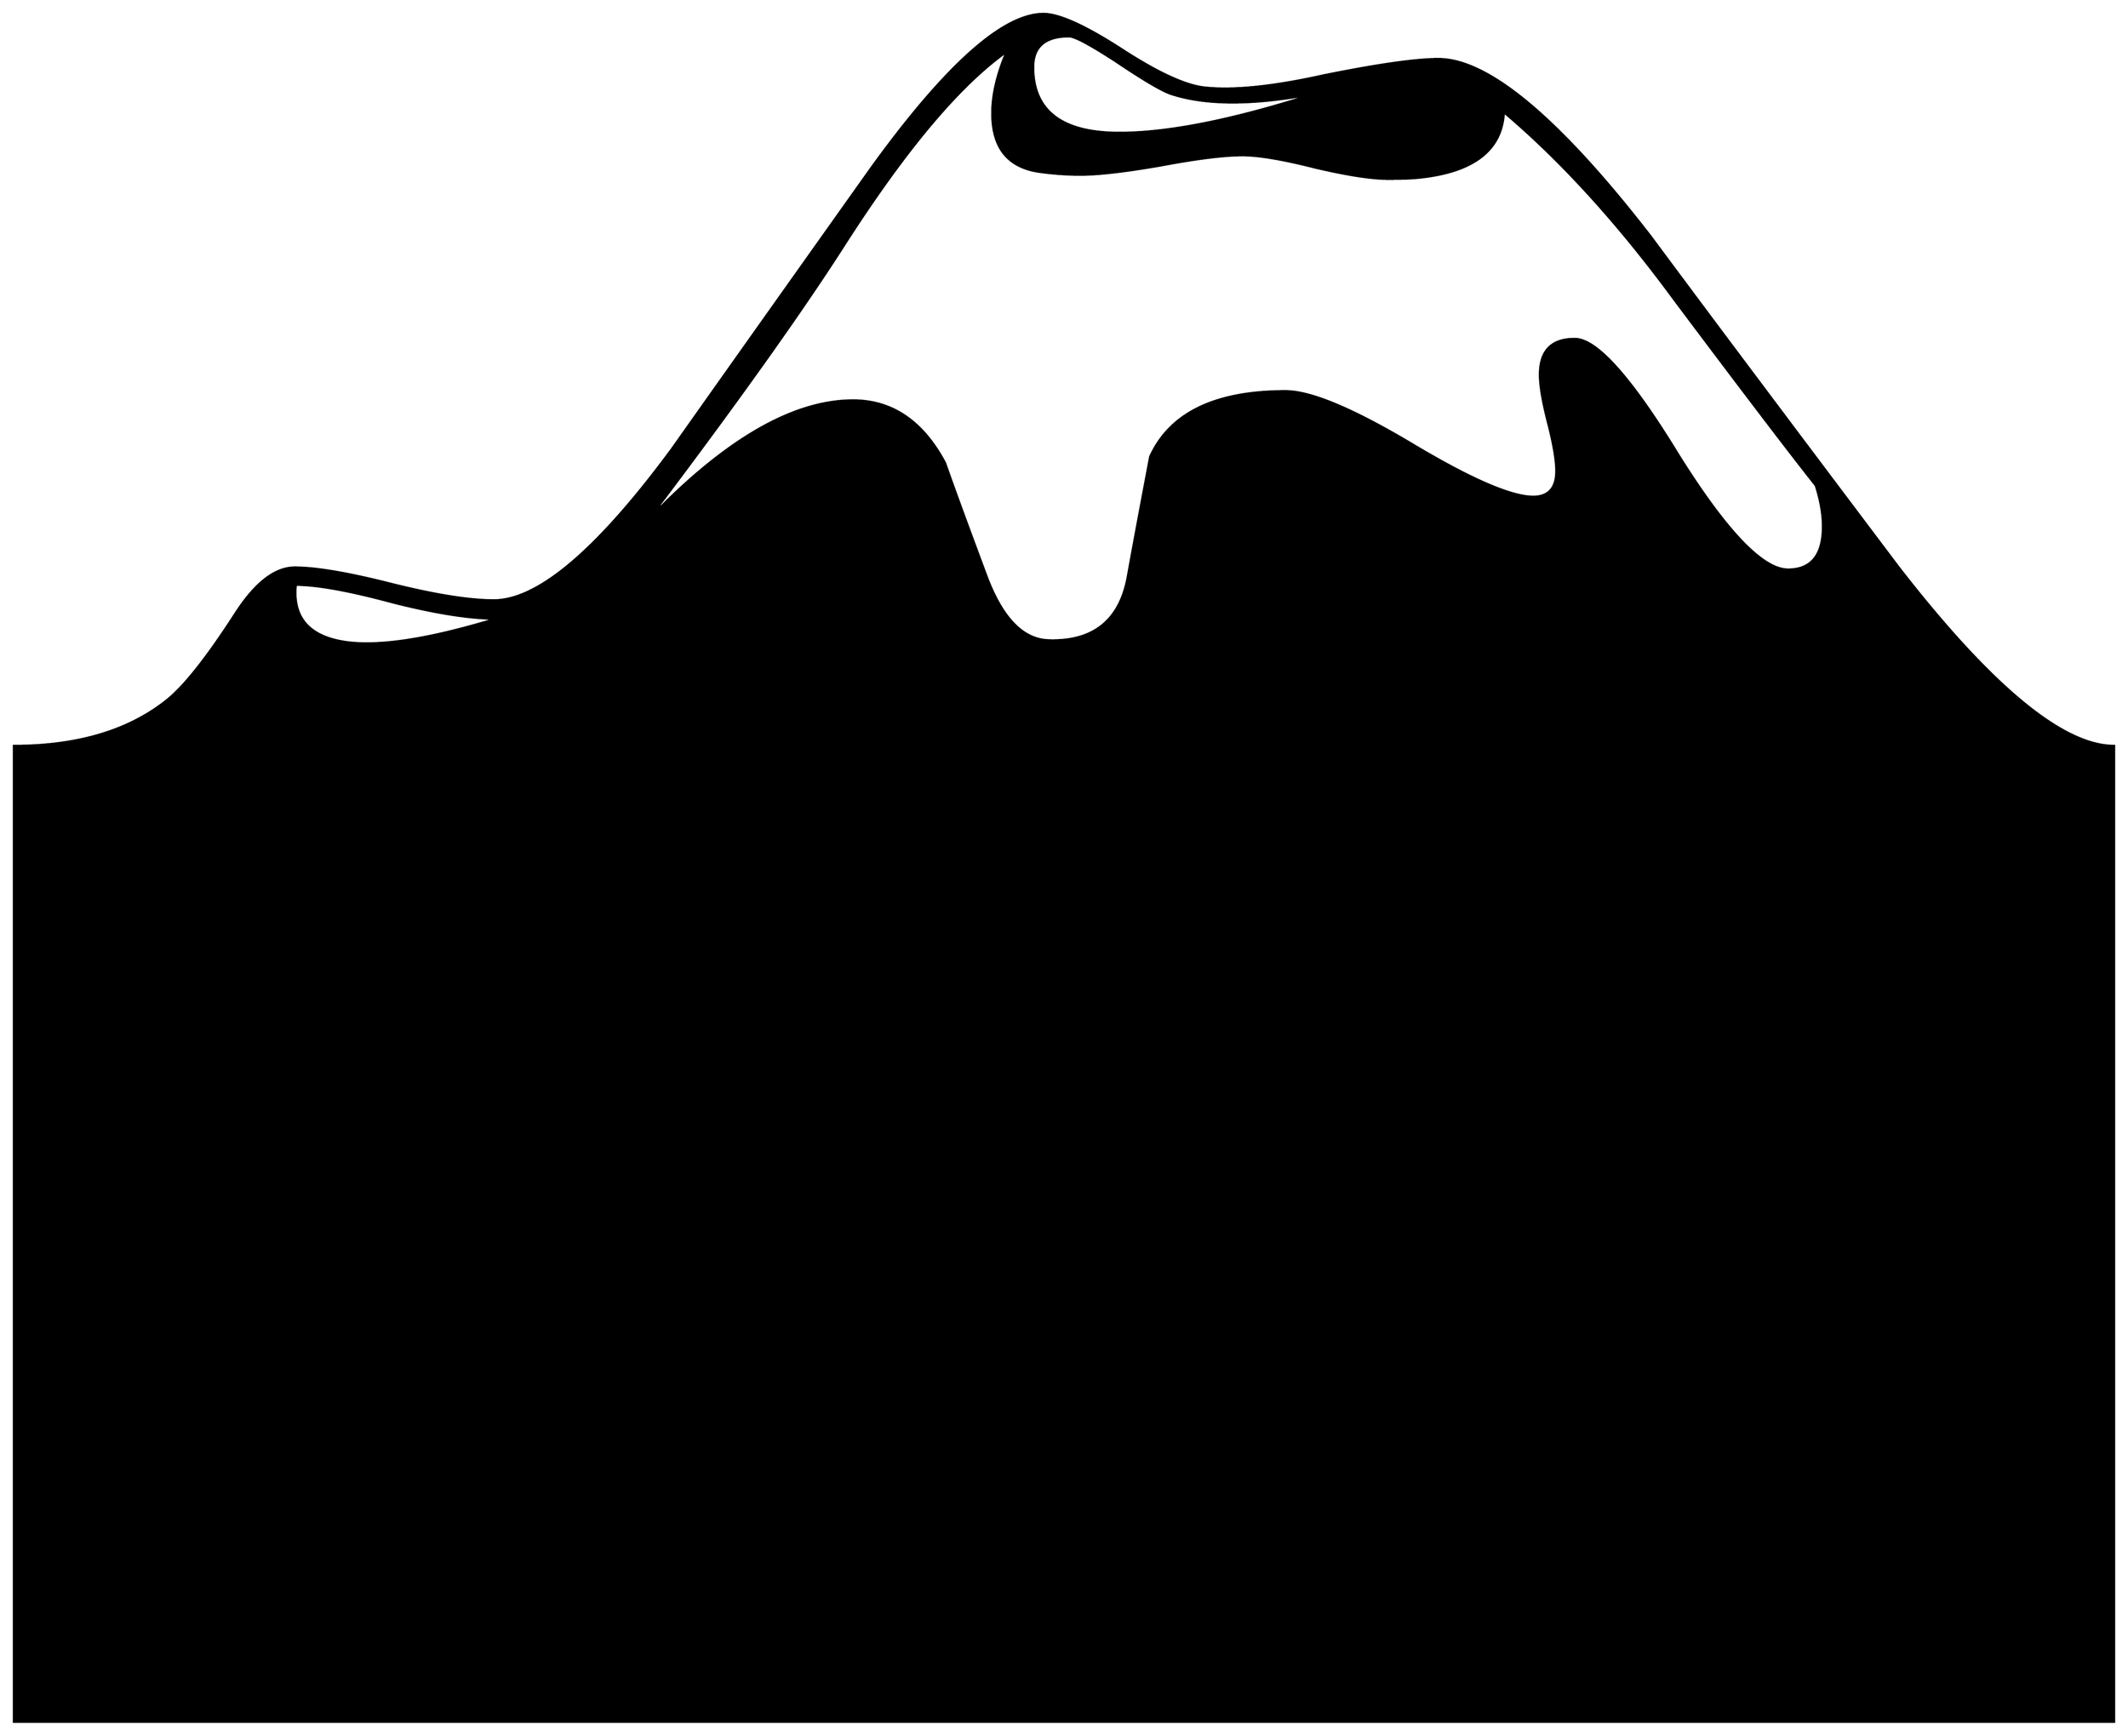 


\begin{tikzpicture}[y=0.80pt, x=0.80pt, yscale=-1.0, xscale=1.0, inner sep=0pt, outer sep=0pt]
\begin{scope}[shift={(100.0,1515.0)},nonzero rule]
  \path[draw=.,fill=.,line width=1.600pt] (2048.0,442.0) --
    (0.0,442.0) -- (0.0,-510.0) .. controls (63.333,-510.0) and
    (113.667,-525.333) .. (151.0,-556.0) .. controls (167.667,-570.0)
    and (189.333,-597.667) .. (216.0,-639.0) .. controls
    (235.333,-669.0) and (254.667,-684.0) .. (274.0,-684.0) ..
    controls (294.667,-684.0) and (326.0,-678.667) .. (368.0,-668.0)
    .. controls (410.667,-657.333) and (444.0,-652.0) ..
    (468.0,-652.0) .. controls (511.333,-652.0) and (569.333,-701.333)
    .. (642.0,-800.0) .. controls (685.333,-861.333) and
    (750.333,-953.0) .. (837.0,-1075.0) .. controls
    (909.0,-1174.333) and (964.667,-1224.0) .. (1004.0,-1224.0) ..
    controls (1019.333,-1224.0) and (1045.0,-1212.333) ..
    (1081.0,-1189.0) .. controls (1117.0,-1165.667) and
    (1144.333,-1153.333) .. (1163.0,-1152.0) .. controls
    (1191.0,-1149.333) and (1229.0,-1153.333) .. (1277.0,-1164.0) ..
    controls (1329.667,-1174.667) and (1367.0,-1180.0) ..
    (1389.0,-1180.0) .. controls (1437.667,-1180.0) and
    (1506.667,-1122.333) .. (1596.0,-1007.0) .. controls
    (1649.333,-935.0) and (1730.0,-827.333) .. (1838.0,-684.0) ..
    controls (1928.0,-568.0) and (1998.0,-510.0) ..
    (2048.0,-510.0) -- (2048.0,442.0) -- cycle(1268.0,-1146.0)
    .. controls (1208.667,-1134.667) and (1162.0,-1134.667) ..
    (1128.0,-1146.0) .. controls (1118.667,-1149.333) and
    (1100.667,-1160.0) .. (1074.0,-1178.0) .. controls
    (1049.333,-1194.0) and (1034.333,-1202.0) .. (1029.0,-1202.0) ..
    controls (1005.667,-1202.0) and (994.0,-1192.0) ..
    (994.0,-1172.0) .. controls (994.0,-1129.333) and
    (1022.0,-1108.0) .. (1078.0,-1108.0) .. controls
    (1126.0,-1108.0) and (1189.333,-1120.667) .. (1268.0,-1146.0) --
    cycle(1764.0,-724.0) .. controls (1764.0,-736.0) and
    (1761.667,-749.333) .. (1757.0,-764.0) .. controls
    (1731.667,-796.0) and (1686.0,-856.0) .. (1620.0,-944.0) ..
    controls (1565.333,-1018.667) and (1509.667,-1080.0) ..
    (1453.0,-1128.0) .. controls (1451.0,-1090.667) and
    (1423.0,-1069.333) .. (1369.0,-1064.0) .. controls
    (1362.333,-1063.333) and (1352.667,-1063.0) .. (1340.0,-1063.0) ..
    controls (1324.0,-1063.0) and (1300.333,-1066.667) ..
    (1269.0,-1074.0) .. controls (1237.667,-1082.0) and
    (1214.0,-1086.0) .. (1198.0,-1086.0) .. controls
    (1180.0,-1086.0) and (1153.333,-1082.667) .. (1118.0,-1076.0) ..
    controls (1083.333,-1070.0) and (1057.333,-1067.0) ..
    (1040.0,-1067.0) .. controls (1026.667,-1067.0) and
    (1013.0,-1068.0) .. (999.0,-1070.0) .. controls
    (969.0,-1074.667) and (954.0,-1093.667) .. (954.0,-1127.0) ..
    controls (954.0,-1145.0) and (958.667,-1165.0) ..
    (968.0,-1187.0) .. controls (922.0,-1154.333) and
    (869.333,-1091.667) .. (810.0,-999.0) .. controls (767.333,-932.333)
    and (703.667,-843.0) .. (619.0,-731.0) .. controls
    (693.667,-809.0) and (760.667,-847.667) .. (820.0,-847.0) ..
    controls (857.333,-846.333) and (886.667,-826.0) .. (908.0,-786.0)
    .. controls (916.667,-761.333) and (930.333,-724.0) ..
    (949.0,-674.0) .. controls (964.333,-634.0) and (984.333,-613.667)
    .. (1009.0,-613.0) .. controls (1052.333,-611.667) and
    (1078.0,-632.0) .. (1086.0,-674.0) .. controls
    (1090.667,-700.0) and (1098.0,-739.333) .. (1108.0,-792.0) ..
    controls (1127.333,-834.667) and (1171.333,-856.0) ..
    (1240.0,-856.0) .. controls (1264.667,-856.0) and
    (1306.0,-838.667) .. (1364.0,-804.0) .. controls
    (1422.0,-769.333) and (1461.667,-752.333) .. (1483.0,-753.0) ..
    controls (1497.0,-753.667) and (1504.0,-762.0) ..
    (1504.0,-778.0) .. controls (1504.0,-788.667) and
    (1501.333,-804.333) .. (1496.0,-825.0) .. controls
    (1490.667,-845.667) and (1488.0,-861.333) .. (1488.0,-872.0) ..
    controls (1488.0,-895.333) and (1499.333,-907.0) ..
    (1522.0,-907.0) .. controls (1543.333,-907.0) and
    (1577.0,-869.333) .. (1623.0,-794.0) .. controls
    (1669.667,-719.333) and (1705.333,-682.0) .. (1730.0,-682.0) ..
    controls (1752.667,-682.0) and (1764.0,-696.0) ..
    (1764.0,-724.0) -- cycle(470.0,-634.0) .. controls
    (444.667,-634.0) and (411.0,-639.333) .. (369.0,-650.0) ..
    controls (327.0,-661.333) and (295.667,-667.0) .. (275.0,-667.0)
    .. controls (271.667,-634.333) and (288.667,-615.667) ..
    (326.0,-611.0) .. controls (358.667,-607.0) and (406.667,-614.667)
    .. (470.0,-634.0) -- cycle;
\end{scope}

\end{tikzpicture}

